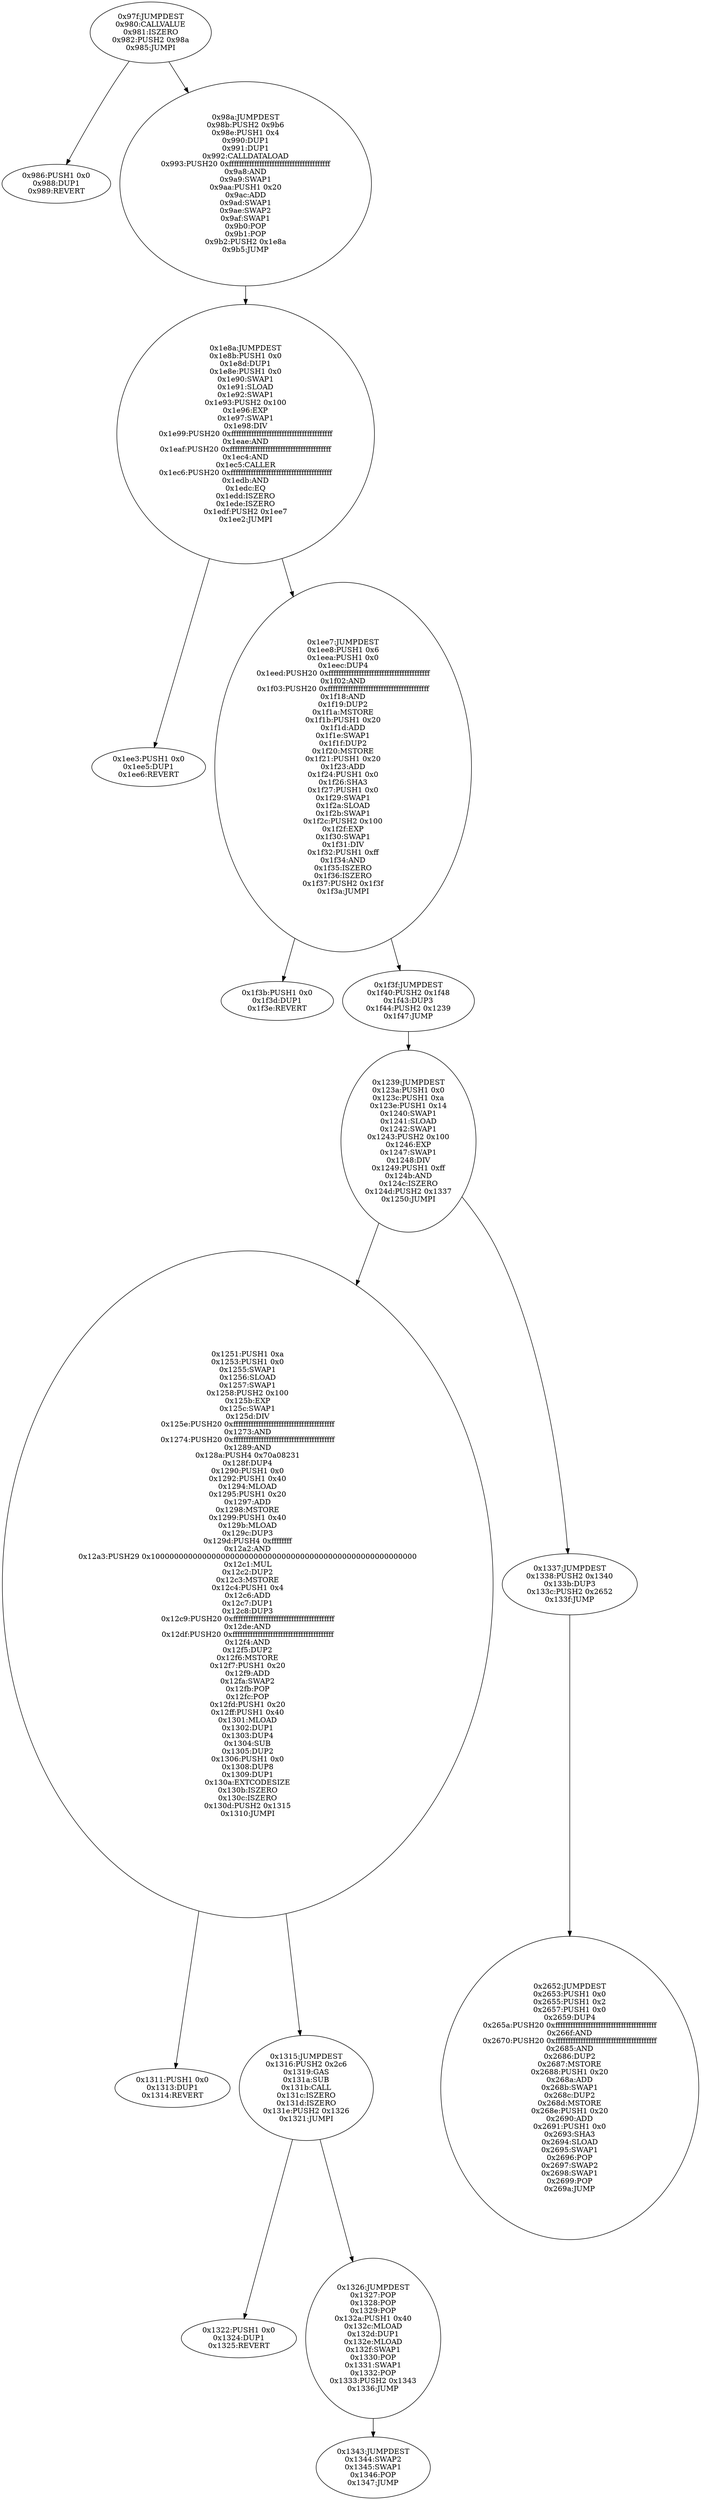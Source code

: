 digraph{
2431[label="0x97f:JUMPDEST
0x980:CALLVALUE
0x981:ISZERO
0x982:PUSH2 0x98a
0x985:JUMPI"]
2431 -> 2438
2431 -> 2442
2438[label="0x986:PUSH1 0x0
0x988:DUP1
0x989:REVERT"]
2442[label="0x98a:JUMPDEST
0x98b:PUSH2 0x9b6
0x98e:PUSH1 0x4
0x990:DUP1
0x991:DUP1
0x992:CALLDATALOAD
0x993:PUSH20 0xffffffffffffffffffffffffffffffffffffffff
0x9a8:AND
0x9a9:SWAP1
0x9aa:PUSH1 0x20
0x9ac:ADD
0x9ad:SWAP1
0x9ae:SWAP2
0x9af:SWAP1
0x9b0:POP
0x9b1:POP
0x9b2:PUSH2 0x1e8a
0x9b5:JUMP"]
2442 -> 7818
7818[label="0x1e8a:JUMPDEST
0x1e8b:PUSH1 0x0
0x1e8d:DUP1
0x1e8e:PUSH1 0x0
0x1e90:SWAP1
0x1e91:SLOAD
0x1e92:SWAP1
0x1e93:PUSH2 0x100
0x1e96:EXP
0x1e97:SWAP1
0x1e98:DIV
0x1e99:PUSH20 0xffffffffffffffffffffffffffffffffffffffff
0x1eae:AND
0x1eaf:PUSH20 0xffffffffffffffffffffffffffffffffffffffff
0x1ec4:AND
0x1ec5:CALLER
0x1ec6:PUSH20 0xffffffffffffffffffffffffffffffffffffffff
0x1edb:AND
0x1edc:EQ
0x1edd:ISZERO
0x1ede:ISZERO
0x1edf:PUSH2 0x1ee7
0x1ee2:JUMPI"]
7818 -> 7907
7818 -> 7911
7907[label="0x1ee3:PUSH1 0x0
0x1ee5:DUP1
0x1ee6:REVERT"]
7911[label="0x1ee7:JUMPDEST
0x1ee8:PUSH1 0x6
0x1eea:PUSH1 0x0
0x1eec:DUP4
0x1eed:PUSH20 0xffffffffffffffffffffffffffffffffffffffff
0x1f02:AND
0x1f03:PUSH20 0xffffffffffffffffffffffffffffffffffffffff
0x1f18:AND
0x1f19:DUP2
0x1f1a:MSTORE
0x1f1b:PUSH1 0x20
0x1f1d:ADD
0x1f1e:SWAP1
0x1f1f:DUP2
0x1f20:MSTORE
0x1f21:PUSH1 0x20
0x1f23:ADD
0x1f24:PUSH1 0x0
0x1f26:SHA3
0x1f27:PUSH1 0x0
0x1f29:SWAP1
0x1f2a:SLOAD
0x1f2b:SWAP1
0x1f2c:PUSH2 0x100
0x1f2f:EXP
0x1f30:SWAP1
0x1f31:DIV
0x1f32:PUSH1 0xff
0x1f34:AND
0x1f35:ISZERO
0x1f36:ISZERO
0x1f37:PUSH2 0x1f3f
0x1f3a:JUMPI"]
7911 -> 7995
7911 -> 7999
7995[label="0x1f3b:PUSH1 0x0
0x1f3d:DUP1
0x1f3e:REVERT"]
7999[label="0x1f3f:JUMPDEST
0x1f40:PUSH2 0x1f48
0x1f43:DUP3
0x1f44:PUSH2 0x1239
0x1f47:JUMP"]
7999 -> 4665
4665[label="0x1239:JUMPDEST
0x123a:PUSH1 0x0
0x123c:PUSH1 0xa
0x123e:PUSH1 0x14
0x1240:SWAP1
0x1241:SLOAD
0x1242:SWAP1
0x1243:PUSH2 0x100
0x1246:EXP
0x1247:SWAP1
0x1248:DIV
0x1249:PUSH1 0xff
0x124b:AND
0x124c:ISZERO
0x124d:PUSH2 0x1337
0x1250:JUMPI"]
4665 -> 4689
4665 -> 4919
4689[label="0x1251:PUSH1 0xa
0x1253:PUSH1 0x0
0x1255:SWAP1
0x1256:SLOAD
0x1257:SWAP1
0x1258:PUSH2 0x100
0x125b:EXP
0x125c:SWAP1
0x125d:DIV
0x125e:PUSH20 0xffffffffffffffffffffffffffffffffffffffff
0x1273:AND
0x1274:PUSH20 0xffffffffffffffffffffffffffffffffffffffff
0x1289:AND
0x128a:PUSH4 0x70a08231
0x128f:DUP4
0x1290:PUSH1 0x0
0x1292:PUSH1 0x40
0x1294:MLOAD
0x1295:PUSH1 0x20
0x1297:ADD
0x1298:MSTORE
0x1299:PUSH1 0x40
0x129b:MLOAD
0x129c:DUP3
0x129d:PUSH4 0xffffffff
0x12a2:AND
0x12a3:PUSH29 0x100000000000000000000000000000000000000000000000000000000
0x12c1:MUL
0x12c2:DUP2
0x12c3:MSTORE
0x12c4:PUSH1 0x4
0x12c6:ADD
0x12c7:DUP1
0x12c8:DUP3
0x12c9:PUSH20 0xffffffffffffffffffffffffffffffffffffffff
0x12de:AND
0x12df:PUSH20 0xffffffffffffffffffffffffffffffffffffffff
0x12f4:AND
0x12f5:DUP2
0x12f6:MSTORE
0x12f7:PUSH1 0x20
0x12f9:ADD
0x12fa:SWAP2
0x12fb:POP
0x12fc:POP
0x12fd:PUSH1 0x20
0x12ff:PUSH1 0x40
0x1301:MLOAD
0x1302:DUP1
0x1303:DUP4
0x1304:SUB
0x1305:DUP2
0x1306:PUSH1 0x0
0x1308:DUP8
0x1309:DUP1
0x130a:EXTCODESIZE
0x130b:ISZERO
0x130c:ISZERO
0x130d:PUSH2 0x1315
0x1310:JUMPI"]
4689 -> 4881
4689 -> 4885
4881[label="0x1311:PUSH1 0x0
0x1313:DUP1
0x1314:REVERT"]
4919[label="0x1337:JUMPDEST
0x1338:PUSH2 0x1340
0x133b:DUP3
0x133c:PUSH2 0x2652
0x133f:JUMP"]
4919 -> 9810
4885[label="0x1315:JUMPDEST
0x1316:PUSH2 0x2c6
0x1319:GAS
0x131a:SUB
0x131b:CALL
0x131c:ISZERO
0x131d:ISZERO
0x131e:PUSH2 0x1326
0x1321:JUMPI"]
4885 -> 4898
4885 -> 4902
4898[label="0x1322:PUSH1 0x0
0x1324:DUP1
0x1325:REVERT"]
9810[label="0x2652:JUMPDEST
0x2653:PUSH1 0x0
0x2655:PUSH1 0x2
0x2657:PUSH1 0x0
0x2659:DUP4
0x265a:PUSH20 0xffffffffffffffffffffffffffffffffffffffff
0x266f:AND
0x2670:PUSH20 0xffffffffffffffffffffffffffffffffffffffff
0x2685:AND
0x2686:DUP2
0x2687:MSTORE
0x2688:PUSH1 0x20
0x268a:ADD
0x268b:SWAP1
0x268c:DUP2
0x268d:MSTORE
0x268e:PUSH1 0x20
0x2690:ADD
0x2691:PUSH1 0x0
0x2693:SHA3
0x2694:SLOAD
0x2695:SWAP1
0x2696:POP
0x2697:SWAP2
0x2698:SWAP1
0x2699:POP
0x269a:JUMP"]
4902[label="0x1326:JUMPDEST
0x1327:POP
0x1328:POP
0x1329:POP
0x132a:PUSH1 0x40
0x132c:MLOAD
0x132d:DUP1
0x132e:MLOAD
0x132f:SWAP1
0x1330:POP
0x1331:SWAP1
0x1332:POP
0x1333:PUSH2 0x1343
0x1336:JUMP"]
4902 -> 4931
4931[label="0x1343:JUMPDEST
0x1344:SWAP2
0x1345:SWAP1
0x1346:POP
0x1347:JUMP"]

}